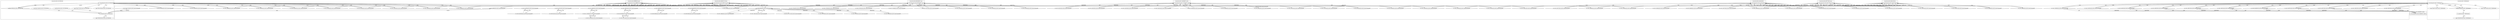 digraph G {
	"1_fwatchdog#ServerID_5fff9df6cf-4xmj9"->"10.1.80.1:53006#ServerID_OuterContainerID"[ label="RESPONSE" ];
	"10.1.80.1:45062#ServerID_OuterContainerID"->"1_fwatchdog#ServerID_6df85d7674-f2xxt"[ label="GET" ];
	"1_fwatchdog#ServerID_5f846fd567-g8dn6"->"10.1.80.1:49876#ServerID_OuterContainerID"[ label="RESPONSE" ];
	"10.1.80.1:53006#ServerID_OuterContainerID"->"1_fwatchdog#ServerID_5fff9df6cf-4xmj9"[ label="GET" ];
	"10.1.80.1:49876#ServerID_OuterContainerID"->"1_fwatchdog#ServerID_5f846fd567-g8dn6"[ label="GET" ];
	"1_fwatchdog#ServerID_6df85d7674-f2xxt"->"10.1.80.1:45062#ServerID_OuterContainerID"[ label="RESPONSE" ];
	"1_fwatchdog#ServerID_5f846fd567-g8dn6"->"10.1.80.1:49878#ServerID_OuterContainerID"[ label="RESPONSE" ];
	"10.1.80.1:53008#ServerID_OuterContainerID"->"1_fwatchdog#ServerID_5fff9df6cf-4xmj9"[ label="GET" ];
	"1_fwatchdog#ServerID_5fff9df6cf-4xmj9"->"10.1.80.1:53008#ServerID_OuterContainerID"[ label="RESPONSE" ];
	"10.1.80.1:49878#ServerID_OuterContainerID"->"1_fwatchdog#ServerID_5f846fd567-g8dn6"[ label="GET" ];
	"10.1.80.1:45064#ServerID_OuterContainerID"->"1_fwatchdog#ServerID_6df85d7674-f2xxt"[ label="GET" ];
	"10.1.80.1:47400#ServerID_OuterContainerID"->"1_fwatchdog#ServerID_8665dd9487-zwjjv"[ label="GET" ];
	"1_fwatchdog#ServerID_6df85d7674-f2xxt"->"10.1.80.1:45064#ServerID_OuterContainerID"[ label="RESPONSE" ];
	"1_fwatchdog#ServerID_8665dd9487-zwjjv"->"10.1.80.1:47400#ServerID_OuterContainerID"[ label="RESPONSE" ];
	"10.1.80.1:47402#ServerID_OuterContainerID"->"1_fwatchdog#ServerID_8665dd9487-zwjjv"[ label="GET" ];
	"1_fwatchdog#ServerID_8665dd9487-zwjjv"->"10.1.80.1:47402#ServerID_OuterContainerID"[ label="RESPONSE" ];
	"10.1.80.1:40126#ServerID_OuterContainerID"->"1_fwatchdog#ServerID_76c96688d7-4wrfp"[ label="GET" ];
	"10.1.80.1:40128#ServerID_OuterContainerID"->"1_fwatchdog#ServerID_76c96688d7-4wrfp"[ label="GET" ];
	"1_fwatchdog#ServerID_76c96688d7-4wrfp"->"10.1.80.1:40128#ServerID_OuterContainerID"[ label="RESPONSE" ];
	"1_fwatchdog#ServerID_76c96688d7-4wrfp"->"10.1.80.1:40126#ServerID_OuterContainerID"[ label="RESPONSE" ];
	"10.1.80.1:40066#ServerID_OuterContainerID"->"1_fwatchdog#ServerID_c8cd456c8f13"[ label="read" ];
	"10.1.80.1:40095#ServerID_OuterContainerID"->"1_fwatchdog#ServerID_68977fd5c9-qtcgc"[ label="GET" ];
	"10.1.80.1:40064#ServerID_OuterContainerID"->"1_fwatchdog#ServerID_c8cd456c8f13"[ label="read" ];
	"10.1.80.1:40094#ServerID_OuterContainerID"->"1_fwatchdog#ServerID_68977fd5c9-qtcgc"[ label="GET" ];
	"1_fwatchdog#ServerID_68977fd5c9-qtcgc"->"10.1.80.1:40095#ServerID_OuterContainerID"[ label="RESPONSE" ];
	"1_fwatchdog#ServerID_68977fd5c9-qtcgc"->"10.1.80.1:40094#ServerID_OuterContainerID"[ label="RESPONSE" ];
	"1_fwatchdog#ServerID_c8cd456c8f13"->"10.1.80.1:40066#ServerID_OuterContainerID"[ label="write" ];
	"10.1.80.1:53041#ServerID_OuterContainerID"->"1_fwatchdog#ServerID_5fff9df6cf-4xmj9"[ label="GET" ];
	"10.1.80.1:53040#ServerID_OuterContainerID"->"1_fwatchdog#ServerID_5fff9df6cf-4xmj9"[ label="GET" ];
	"1_fwatchdog#ServerID_c8cd456c8f13"->"10.1.80.1:40064#ServerID_OuterContainerID"[ label="write" ];
	"1_fwatchdog#ServerID_5fff9df6cf-4xmj9"->"10.1.80.1:53041#ServerID_OuterContainerID"[ label="RESPONSE" ];
	"1_fwatchdog#ServerID_5fff9df6cf-4xmj9"->"10.1.80.1:53040#ServerID_OuterContainerID"[ label="RESPONSE" ];
	"10.1.80.1:49912#ServerID_OuterContainerID"->"1_fwatchdog#ServerID_5f846fd567-g8dn6"[ label="GET" ];
	"10.1.80.1:49910#ServerID_OuterContainerID"->"1_fwatchdog#ServerID_5f846fd567-g8dn6"[ label="GET" ];
	"1_fwatchdog#ServerID_5f846fd567-g8dn6"->"10.1.80.1:49910#ServerID_OuterContainerID"[ label="RESPONSE" ];
	"1_fwatchdog#ServerID_5f846fd567-g8dn6"->"10.1.80.1:49912#ServerID_OuterContainerID"[ label="RESPONSE" ];
	"10.1.80.1:45098#ServerID_OuterContainerID"->"1_fwatchdog#ServerID_6df85d7674-f2xxt"[ label="GET" ];
	"10.1.80.1:53006#ServerID_OuterContainerID"->"1_fwatchdog#ServerID_5bd30c3565a4"[ label="read" ];
	"1_fwatchdog#ServerID_6df85d7674-f2xxt"->"10.1.80.1:45098#ServerID_OuterContainerID"[ label="RESPONSE" ];
	"10.1.80.1:45096#ServerID_OuterContainerID"->"1_fwatchdog#ServerID_6df85d7674-f2xxt"[ label="GET" ];
	"10.1.80.1:53008#ServerID_OuterContainerID"->"1_fwatchdog#ServerID_5bd30c3565a4"[ label="read" ];
	"1_fwatchdog#ServerID_6df85d7674-f2xxt"->"10.1.80.1:45096#ServerID_OuterContainerID"[ label="RESPONSE" ];
	"10.1.80.1:47436#ServerID_OuterContainerID"->"1_fwatchdog#ServerID_8665dd9487-zwjjv"[ label="GET" ];
	"1_fwatchdog#ServerID_5bd30c3565a4"->"10.1.80.1:53006#ServerID_OuterContainerID"[ label="write" ];
	"10.1.80.1:47434#ServerID_OuterContainerID"->"1_fwatchdog#ServerID_8665dd9487-zwjjv"[ label="GET" ];
	"1_fwatchdog#ServerID_8665dd9487-zwjjv"->"10.1.80.1:47436#ServerID_OuterContainerID"[ label="RESPONSE" ];
	"1_fwatchdog#ServerID_8665dd9487-zwjjv"->"10.1.80.1:47434#ServerID_OuterContainerID"[ label="RESPONSE" ];
	"1_fwatchdog#ServerID_5bd30c3565a4"->"10.1.80.1:53008#ServerID_OuterContainerID"[ label="write" ];
	"10.1.80.1:40164#ServerID_OuterContainerID"->"1_fwatchdog#ServerID_76c96688d7-4wrfp"[ label="GET" ];
	"10.1.80.1:40162#ServerID_OuterContainerID"->"1_fwatchdog#ServerID_76c96688d7-4wrfp"[ label="GET" ];
	"1_fwatchdog#ServerID_76c96688d7-4wrfp"->"10.1.80.1:40164#ServerID_OuterContainerID"[ label="RESPONSE" ];
	"1_fwatchdog#ServerID_76c96688d7-4wrfp"->"10.1.80.1:40162#ServerID_OuterContainerID"[ label="RESPONSE" ];
	"10.1.80.93:34440#ServerID_OuterContainerID"->"1_fwatchdog#ServerID_6df85d7674-f2xxt"[ label="POST" ];
	"1_fwatchdog#ServerID_6df85d7674-f2xxt"->"gateway:8080#ServerID_OuterContainerID"[ label="POST" ];
	"1_fwatchdog#ServerID_6df85d7674-f2xxt"->"10.1.80.93:8080#ServerID_OuterContainerID"[ label="POST" ];
	"10.1.80.93:54684#ServerID_OuterContainerID"->"1_fwatchdog#ServerID_5f846fd567-g8dn6"[ label="POST" ];
	"1_fwatchdog#ServerID_5f846fd567-g8dn6"->"10.1.80.93:54684#ServerID_OuterContainerID"[ label="RESPONSE" ];
	"10.1.80.93:8080#ServerID_OuterContainerID"->"1_fwatchdog#ServerID_6df85d7674-f2xxt"[ label="RESPONSE" ];
	"gateway:8080#ServerID_OuterContainerID"->"1_fwatchdog#ServerID_6df85d7674-f2xxt"[ label="RESPONSE" ];
	"1_fwatchdog#ServerID_6df85d7674-f2xxt"->"10.1.80.93:34440#ServerID_OuterContainerID"[ label="RESPONSE" ];
	"10.1.80.1:49876#ServerID_OuterContainerID"->"1_fwatchdog#ServerID_7cf8268e6ab5"[ label="read" ];
	"10.1.80.1:49878#ServerID_OuterContainerID"->"1_fwatchdog#ServerID_7cf8268e6ab5"[ label="read" ];
	"1_fwatchdog#ServerID_68977fd5c9-qtcgc"->"10.1.80.1:40160#ServerID_OuterContainerID"[ label="RESPONSE" ];
	"10.1.80.1:40160#ServerID_OuterContainerID"->"1_fwatchdog#ServerID_68977fd5c9-qtcgc"[ label="GET" ];
	"10.1.80.1:40158#ServerID_OuterContainerID"->"1_fwatchdog#ServerID_68977fd5c9-qtcgc"[ label="GET" ];
	"1_fwatchdog#ServerID_68977fd5c9-qtcgc"->"10.1.80.1:40158#ServerID_OuterContainerID"[ label="RESPONSE" ];
	"1_fwatchdog#ServerID_5fff9df6cf-4xmj9"->"10.1.80.1:53102#ServerID_OuterContainerID"[ label="RESPONSE" ];
	"10.1.80.1:53102#ServerID_OuterContainerID"->"1_fwatchdog#ServerID_5fff9df6cf-4xmj9"[ label="GET" ];
	"10.1.80.1:53103#ServerID_OuterContainerID"->"1_fwatchdog#ServerID_5fff9df6cf-4xmj9"[ label="GET" ];
	"1_fwatchdog#ServerID_5fff9df6cf-4xmj9"->"10.1.80.1:53103#ServerID_OuterContainerID"[ label="RESPONSE" ];
	"10.1.80.1:49973#ServerID_OuterContainerID"->"1_fwatchdog#ServerID_5f846fd567-g8dn6"[ label="GET" ];
	"1_fwatchdog#ServerID_5f846fd567-g8dn6"->"10.1.80.1:49973#ServerID_OuterContainerID"[ label="RESPONSE" ];
	"10.1.80.1:49972#ServerID_OuterContainerID"->"1_fwatchdog#ServerID_5f846fd567-g8dn6"[ label="GET" ];
	"1_fwatchdog#ServerID_5f846fd567-g8dn6"->"10.1.80.1:49972#ServerID_OuterContainerID"[ label="RESPONSE" ];
	"10.1.80.1:45160#ServerID_OuterContainerID"->"1_fwatchdog#ServerID_6df85d7674-f2xxt"[ label="GET" ];
	"1_fwatchdog#ServerID_6df85d7674-f2xxt"->"10.1.80.1:45160#ServerID_OuterContainerID"[ label="RESPONSE" ];
	"1_fwatchdog#ServerID_7cf8268e6ab5"->"10.1.80.1:49876#ServerID_OuterContainerID"[ label="write" ];
	"10.1.80.1:45158#ServerID_OuterContainerID"->"1_fwatchdog#ServerID_6df85d7674-f2xxt"[ label="GET" ];
	"1_fwatchdog#ServerID_6df85d7674-f2xxt"->"10.1.80.1:45158#ServerID_OuterContainerID"[ label="RESPONSE" ];
	"10.1.80.1:47500#ServerID_OuterContainerID"->"1_fwatchdog#ServerID_8665dd9487-zwjjv"[ label="GET" ];
	"10.1.80.1:47498#ServerID_OuterContainerID"->"1_fwatchdog#ServerID_8665dd9487-zwjjv"[ label="GET" ];
	"1_fwatchdog#ServerID_8665dd9487-zwjjv"->"10.1.80.1:47500#ServerID_OuterContainerID"[ label="RESPONSE" ];
	"1_fwatchdog#ServerID_8665dd9487-zwjjv"->"10.1.80.1:47498#ServerID_OuterContainerID"[ label="RESPONSE" ];
	"10.1.80.1:40226#ServerID_OuterContainerID"->"1_fwatchdog#ServerID_76c96688d7-4wrfp"[ label="GET" ];
	"1_fwatchdog#ServerID_76c96688d7-4wrfp"->"10.1.80.1:40226#ServerID_OuterContainerID"[ label="RESPONSE" ];
	"1_fwatchdog#ServerID_76c96688d7-4wrfp"->"10.1.80.1:40224#ServerID_OuterContainerID"[ label="RESPONSE" ];
	"10.1.80.1:40224#ServerID_OuterContainerID"->"1_fwatchdog#ServerID_76c96688d7-4wrfp"[ label="GET" ];
	"10.1.80.1:40192#ServerID_OuterContainerID"->"1_fwatchdog#ServerID_68977fd5c9-qtcgc"[ label="GET" ];
	"1_fwatchdog#ServerID_68977fd5c9-qtcgc"->"10.1.80.1:40192#ServerID_OuterContainerID"[ label="RESPONSE" ];
	"10.1.80.1:40193#ServerID_OuterContainerID"->"1_fwatchdog#ServerID_68977fd5c9-qtcgc"[ label="GET" ];
	"1_fwatchdog#ServerID_68977fd5c9-qtcgc"->"10.1.80.1:40193#ServerID_OuterContainerID"[ label="RESPONSE" ];
	"1_fwatchdog#ServerID_7cf8268e6ab5"->"10.1.80.1:49878#ServerID_OuterContainerID"[ label="write" ];
	"10.1.80.1:53138#ServerID_OuterContainerID"->"1_fwatchdog#ServerID_5fff9df6cf-4xmj9"[ label="GET" ];
	"10.1.80.1:53140#ServerID_OuterContainerID"->"1_fwatchdog#ServerID_5fff9df6cf-4xmj9"[ label="GET" ];
	"1_fwatchdog#ServerID_5fff9df6cf-4xmj9"->"10.1.80.1:53140#ServerID_OuterContainerID"[ label="RESPONSE" ];
	"1_fwatchdog#ServerID_5fff9df6cf-4xmj9"->"10.1.80.1:53138#ServerID_OuterContainerID"[ label="RESPONSE" ];
	"10.1.80.1:50010#ServerID_OuterContainerID"->"1_fwatchdog#ServerID_5f846fd567-g8dn6"[ label="GET" ];
	"1_fwatchdog#ServerID_5f846fd567-g8dn6"->"10.1.80.1:50010#ServerID_OuterContainerID"[ label="RESPONSE" ];
	"10.1.80.1:50008#ServerID_OuterContainerID"->"1_fwatchdog#ServerID_5f846fd567-g8dn6"[ label="GET" ];
	"1_fwatchdog#ServerID_5f846fd567-g8dn6"->"10.1.80.1:50008#ServerID_OuterContainerID"[ label="RESPONSE" ];
	"10.1.80.1:45196#ServerID_OuterContainerID"->"1_fwatchdog#ServerID_6df85d7674-f2xxt"[ label="GET" ];
	"1_fwatchdog#ServerID_6df85d7674-f2xxt"->"10.1.80.1:45196#ServerID_OuterContainerID"[ label="RESPONSE" ];
	"10.1.80.1:45194#ServerID_OuterContainerID"->"1_fwatchdog#ServerID_6df85d7674-f2xxt"[ label="GET" ];
	"1_fwatchdog#ServerID_6df85d7674-f2xxt"->"10.1.80.1:45194#ServerID_OuterContainerID"[ label="RESPONSE" ];
	"10.1.80.1:47537#ServerID_OuterContainerID"->"1_fwatchdog#ServerID_8665dd9487-zwjjv"[ label="GET" ];
	"1_fwatchdog#ServerID_8665dd9487-zwjjv"->"10.1.80.1:47537#ServerID_OuterContainerID"[ label="RESPONSE" ];
	"10.1.80.1:45064#ServerID_OuterContainerID"->"1_fwatchdog#ServerID_2347d2f455dd"[ label="read" ];
	"10.1.80.1:47536#ServerID_OuterContainerID"->"1_fwatchdog#ServerID_8665dd9487-zwjjv"[ label="GET" ];
	"1_fwatchdog#ServerID_8665dd9487-zwjjv"->"10.1.80.1:47536#ServerID_OuterContainerID"[ label="RESPONSE" ];
	"10.1.80.1:40269#ServerID_OuterContainerID"->"1_fwatchdog#ServerID_76c96688d7-4wrfp"[ label="GET" ];
	"10.1.80.1:40268#ServerID_OuterContainerID"->"1_fwatchdog#ServerID_76c96688d7-4wrfp"[ label="GET" ];
	"1_fwatchdog#ServerID_76c96688d7-4wrfp"->"10.1.80.1:40268#ServerID_OuterContainerID"[ label="RESPONSE" ];
	"1_fwatchdog#ServerID_76c96688d7-4wrfp"->"10.1.80.1:40269#ServerID_OuterContainerID"[ label="RESPONSE" ];
	"10.1.80.1:45062#ServerID_OuterContainerID"->"1_fwatchdog#ServerID_2347d2f455dd"[ label="read" ];
	"10.1.80.1:40236#ServerID_OuterContainerID"->"1_fwatchdog#ServerID_68977fd5c9-qtcgc"[ label="GET" ];
	"1_fwatchdog#ServerID_68977fd5c9-qtcgc"->"10.1.80.1:40236#ServerID_OuterContainerID"[ label="RESPONSE" ];
	"1_fwatchdog#ServerID_2347d2f455dd"->"10.1.80.1:45062#ServerID_OuterContainerID"[ label="write" ];
	"10.1.80.1:40237#ServerID_OuterContainerID"->"1_fwatchdog#ServerID_68977fd5c9-qtcgc"[ label="GET" ];
	"1_fwatchdog#ServerID_68977fd5c9-qtcgc"->"10.1.80.1:40237#ServerID_OuterContainerID"[ label="RESPONSE" ];
	"10.1.80.1:53183#ServerID_OuterContainerID"->"1_fwatchdog#ServerID_5fff9df6cf-4xmj9"[ label="GET" ];
	"10.1.80.1:53182#ServerID_OuterContainerID"->"1_fwatchdog#ServerID_5fff9df6cf-4xmj9"[ label="GET" ];
	"1_fwatchdog#ServerID_5fff9df6cf-4xmj9"->"10.1.80.1:53182#ServerID_OuterContainerID"[ label="RESPONSE" ];
	"10.1.80.1:50053#ServerID_OuterContainerID"->"1_fwatchdog#ServerID_5f846fd567-g8dn6"[ label="GET" ];
	"1_fwatchdog#ServerID_5fff9df6cf-4xmj9"->"10.1.80.1:53183#ServerID_OuterContainerID"[ label="RESPONSE" ];
	"1_fwatchdog#ServerID_2347d2f455dd"->"10.1.80.1:45064#ServerID_OuterContainerID"[ label="write" ];
	"10.1.80.1:40094#ServerID_OuterContainerID"->"1_fwatchdog#ServerID_c8cd456c8f13"[ label="read" ];
	"10.1.80.1:53040#ServerID_OuterContainerID"->"1_fwatchdog#ServerID_5bd30c3565a4"[ label="read" ];
	"10.1.80.1:40095#ServerID_OuterContainerID"->"1_fwatchdog#ServerID_c8cd456c8f13"[ label="read" ];
	"1_fwatchdog#ServerID_c8cd456c8f13"->"10.1.80.1:40095#ServerID_OuterContainerID"[ label="write" ];
	"1_fwatchdog#ServerID_c8cd456c8f13"->"10.1.80.1:40094#ServerID_OuterContainerID"[ label="write" ];
	"10.1.80.1:53041#ServerID_OuterContainerID"->"1_fwatchdog#ServerID_5bd30c3565a4"[ label="read" ];
	"1_fwatchdog#ServerID_5bd30c3565a4"->"10.1.80.1:53041#ServerID_OuterContainerID"[ label="write" ];
	"1_fwatchdog#ServerID_5bd30c3565a4"->"10.1.80.1:53040#ServerID_OuterContainerID"[ label="write" ];
	"10.1.80.1:49910#ServerID_OuterContainerID"->"1_fwatchdog#ServerID_7cf8268e6ab5"[ label="read" ];
	"10.1.80.1:49912#ServerID_OuterContainerID"->"1_fwatchdog#ServerID_7cf8268e6ab5"[ label="read" ];
	"1_fwatchdog#ServerID_7cf8268e6ab5"->"10.1.80.1:49910#ServerID_OuterContainerID"[ label="write" ];
	"1_fwatchdog#ServerID_7cf8268e6ab5"->"10.1.80.1:49912#ServerID_OuterContainerID"[ label="write" ];
	"10.1.80.1:45098#ServerID_OuterContainerID"->"1_fwatchdog#ServerID_2347d2f455dd"[ label="read" ];
	"1_fwatchdog#ServerID_2347d2f455dd"->"10.1.80.1:45098#ServerID_OuterContainerID"[ label="write" ];
	"10.1.80.1:45096#ServerID_OuterContainerID"->"1_fwatchdog#ServerID_2347d2f455dd"[ label="read" ];
	"1_fwatchdog#ServerID_2347d2f455dd"->"10.1.80.1:45096#ServerID_OuterContainerID"[ label="write" ];
	"10.1.80.93:34440#ServerID_OuterContainerID"->"1_fwatchdog#ServerID_2347d2f455dd"[ label="read" ];
	"1_fwatchdog#ServerID_2347d2f455dd"->"pipe:[7844706]#ServerID_2347d2f455dd"[ label="write" ];
	"1_fwatchdog#ServerID_2347d2f455dd"->"localhost:3000#ServerID_2347d2f455dd"[ label="connect" ];
	"localhost:3000#ServerID_2347d2f455dd"->"1_fwatchdog#ServerID_2347d2f455dd"[ label="read" ];
	"1_fwatchdog#ServerID_2347d2f455dd"->"localhost:3000#ServerID_2347d2f455dd"[ label="write" ];
	"localhost:3000#ServerID_2347d2f455dd"->"13_node#ServerID_2347d2f455dd"[ label="read" ];
	"13_node#ServerID_2347d2f455dd"->"pipe:[7845926]#ServerID_2347d2f455dd"[ label="write" ];
	"/etc/hosts#ServerID_2347d2f455dd"->"13_node#ServerID_2347d2f455dd"[ label="read" ];
	"/etc/resolv.conf#ServerID_2347d2f455dd"->"13_node#ServerID_2347d2f455dd"[ label="read" ];
	"13_node#ServerID_2347d2f455dd"->"10.152.183.10:53#ServerID_OuterContainerID"[ label="sendto" ];
	"10.152.183.10:53#ServerID_OuterContainerID"->"13_node#ServerID_2347d2f455dd"[ label="recvfrom" ];
	"1_fwatchdog#ServerID_7cf8268e6ab5"->"pipe:[7845975]#ServerID_7cf8268e6ab5"[ label="write" ];
	"10.1.80.93:54684#ServerID_OuterContainerID"->"1_fwatchdog#ServerID_7cf8268e6ab5"[ label="read" ];
	"1_fwatchdog#ServerID_7cf8268e6ab5"->"localhost:3000#ServerID_7cf8268e6ab5"[ label="write" ];
	"13_node#ServerID_2347d2f455dd"->"gateway:8080#ServerID_OuterContainerID"[ label="connect" ];
	"localhost:3000#ServerID_7cf8268e6ab5"->"13_node#ServerID_7cf8268e6ab5"[ label="read" ];
	"localhost:3000#ServerID_7cf8268e6ab5"->"1_fwatchdog#ServerID_7cf8268e6ab5"[ label="read" ];
	"1_fwatchdog#ServerID_7cf8268e6ab5"->"localhost:3000#ServerID_7cf8268e6ab5"[ label="connect" ];
	"13_node#ServerID_7cf8268e6ab5"->"pipe:[7845600]#ServerID_7cf8268e6ab5"[ label="write" ];
	"1_fwatchdog#ServerID_7cf8268e6ab5"->"pipe:[7845976]#ServerID_7cf8268e6ab5"[ label="write" ];
	"1_fwatchdog#ServerID_7cf8268e6ab5"->"10.1.80.93:54684#ServerID_OuterContainerID"[ label="write" ];
	"gateway:8080#ServerID_OuterContainerID"->"13_node#ServerID_2347d2f455dd"[ label="read" ];
	"1_fwatchdog#ServerID_2347d2f455dd"->"pipe:[7844707]#ServerID_2347d2f455dd"[ label="write" ];
	"1_fwatchdog#ServerID_2347d2f455dd"->"10.1.80.93:34440#ServerID_OuterContainerID"[ label="write" ];
	"1_fwatchdog#ServerID_c8cd456c8f13"->"10.1.80.1:40160#ServerID_OuterContainerID"[ label="write" ];
	"10.1.80.1:40160#ServerID_OuterContainerID"->"1_fwatchdog#ServerID_c8cd456c8f13"[ label="read" ];
	"10.1.80.1:40158#ServerID_OuterContainerID"->"1_fwatchdog#ServerID_c8cd456c8f13"[ label="read" ];
	"1_fwatchdog#ServerID_c8cd456c8f13"->"10.1.80.1:40158#ServerID_OuterContainerID"[ label="write" ];
	"10.1.80.1:53102#ServerID_OuterContainerID"->"1_fwatchdog#ServerID_5bd30c3565a4"[ label="read" ];
	"1_fwatchdog#ServerID_5bd30c3565a4"->"10.1.80.1:53102#ServerID_OuterContainerID"[ label="write" ];
	"10.1.80.1:53103#ServerID_OuterContainerID"->"1_fwatchdog#ServerID_5bd30c3565a4"[ label="read" ];
	"10.1.80.1:49972#ServerID_OuterContainerID"->"1_fwatchdog#ServerID_7cf8268e6ab5"[ label="read" ];
	"10.1.80.1:49973#ServerID_OuterContainerID"->"1_fwatchdog#ServerID_7cf8268e6ab5"[ label="read" ];
	"1_fwatchdog#ServerID_5bd30c3565a4"->"10.1.80.1:53103#ServerID_OuterContainerID"[ label="write" ];
	"1_fwatchdog#ServerID_7cf8268e6ab5"->"10.1.80.1:49973#ServerID_OuterContainerID"[ label="write" ];
	"1_fwatchdog#ServerID_7cf8268e6ab5"->"10.1.80.1:49972#ServerID_OuterContainerID"[ label="write" ];
	"10.1.80.1:45158#ServerID_OuterContainerID"->"1_fwatchdog#ServerID_2347d2f455dd"[ label="read" ];
	"10.1.80.1:45160#ServerID_OuterContainerID"->"1_fwatchdog#ServerID_2347d2f455dd"[ label="read" ];
	"1_fwatchdog#ServerID_2347d2f455dd"->"10.1.80.1:45160#ServerID_OuterContainerID"[ label="write" ];
	"1_fwatchdog#ServerID_2347d2f455dd"->"10.1.80.1:45158#ServerID_OuterContainerID"[ label="write" ];
	"10.1.80.1:40192#ServerID_OuterContainerID"->"1_fwatchdog#ServerID_c8cd456c8f13"[ label="read" ];
	"1_fwatchdog#ServerID_c8cd456c8f13"->"10.1.80.1:40192#ServerID_OuterContainerID"[ label="write" ];
	"10.1.80.1:40193#ServerID_OuterContainerID"->"1_fwatchdog#ServerID_c8cd456c8f13"[ label="read" ];
	"1_fwatchdog#ServerID_c8cd456c8f13"->"10.1.80.1:40193#ServerID_OuterContainerID"[ label="write" ];
	"10.1.80.1:53140#ServerID_OuterContainerID"->"1_fwatchdog#ServerID_5bd30c3565a4"[ label="read" ];
	"10.1.80.1:53138#ServerID_OuterContainerID"->"1_fwatchdog#ServerID_5bd30c3565a4"[ label="read" ];
	"1_fwatchdog#ServerID_5bd30c3565a4"->"10.1.80.1:53140#ServerID_OuterContainerID"[ label="write" ];
	"1_fwatchdog#ServerID_5bd30c3565a4"->"10.1.80.1:53138#ServerID_OuterContainerID"[ label="write" ];
	"10.1.80.1:50008#ServerID_OuterContainerID"->"1_fwatchdog#ServerID_7cf8268e6ab5"[ label="read" ];
	"10.1.80.1:50010#ServerID_OuterContainerID"->"1_fwatchdog#ServerID_7cf8268e6ab5"[ label="read" ];
	"1_fwatchdog#ServerID_7cf8268e6ab5"->"10.1.80.1:50010#ServerID_OuterContainerID"[ label="write" ];
	"1_fwatchdog#ServerID_7cf8268e6ab5"->"10.1.80.1:50008#ServerID_OuterContainerID"[ label="write" ];
	"10.1.80.1:45196#ServerID_OuterContainerID"->"1_fwatchdog#ServerID_2347d2f455dd"[ label="read" ];
	"1_fwatchdog#ServerID_c8cd456c8f13"->"10.1.80.1:40236#ServerID_OuterContainerID"[ label="write" ];
	"1_fwatchdog#ServerID_2347d2f455dd"->"10.1.80.1:45196#ServerID_OuterContainerID"[ label="write" ];
	"10.1.80.1:45194#ServerID_OuterContainerID"->"1_fwatchdog#ServerID_2347d2f455dd"[ label="read" ];
	"1_fwatchdog#ServerID_2347d2f455dd"->"10.1.80.1:45194#ServerID_OuterContainerID"[ label="write" ];
	"10.1.80.1:40237#ServerID_OuterContainerID"->"1_fwatchdog#ServerID_c8cd456c8f13"[ label="read" ];
	"10.1.80.1:40236#ServerID_OuterContainerID"->"1_fwatchdog#ServerID_c8cd456c8f13"[ label="read" ];
	"1_fwatchdog#ServerID_c8cd456c8f13"->"10.1.80.1:40237#ServerID_OuterContainerID"[ label="write" ];
	"10.1.80.1:53182#ServerID_OuterContainerID"->"1_fwatchdog#ServerID_5bd30c3565a4"[ label="read" ];
	"1_fwatchdog#ServerID_5bd30c3565a4"->"10.1.80.1:53182#ServerID_OuterContainerID"[ label="write" ];
	"10.1.80.1:53183#ServerID_OuterContainerID"->"1_fwatchdog#ServerID_5bd30c3565a4"[ label="read" ];
	"1_fwatchdog#ServerID_5bd30c3565a4"->"10.1.80.1:53183#ServerID_OuterContainerID"[ label="write" ];
	"10.1.80.1:50053#ServerID_OuterContainerID"->"1_fwatchdog#ServerID_7cf8268e6ab5"[ label="read" ];
	"10.1.80.1:50052#ServerID_OuterContainerID"->"1_fwatchdog#ServerID_7cf8268e6ab5"[ label="read" ];
	"1_fwatchdog#ServerID_7cf8268e6ab5"->"10.1.80.1:50053#ServerID_OuterContainerID"[ label="write" ];
	"1_fwatchdog#ServerID_7cf8268e6ab5"->"10.1.80.1:50052#ServerID_OuterContainerID"[ label="write" ];
	"10.1.80.1:45240#ServerID_OuterContainerID"->"1_fwatchdog#ServerID_2347d2f455dd"[ label="read" ];
	"10.1.80.1:45238#ServerID_OuterContainerID"->"1_fwatchdog#ServerID_2347d2f455dd"[ label="read" ];
	"1_fwatchdog#ServerID_2347d2f455dd"->"10.1.80.1:45240#ServerID_OuterContainerID"[ label="write" ];
	"1_fwatchdog#ServerID_2347d2f455dd"->"10.1.80.1:45238#ServerID_OuterContainerID"[ label="write" ];
	"10.1.80.1:40270#ServerID_OuterContainerID"->"1_fwatchdog#ServerID_c8cd456c8f13"[ label="read" ];
	"10.1.80.1:40272#ServerID_OuterContainerID"->"1_fwatchdog#ServerID_c8cd456c8f13"[ label="read" ];
	"1_fwatchdog#ServerID_c8cd456c8f13"->"10.1.80.1:40272#ServerID_OuterContainerID"[ label="write" ];
	"1_fwatchdog#ServerID_c8cd456c8f13"->"10.1.80.1:40270#ServerID_OuterContainerID"[ label="write" ];
	"10.1.80.1:36524#ServerID_OuterContainerID"->"10.1.80.93:8080#ServerID_OuterContainerID"[ label="GET" ];
	"10.1.80.93:8080#ServerID_OuterContainerID"->"10.1.80.1:36524#ServerID_OuterContainerID"[ label="RESPONSE" ];
	"10.1.80.109:56936#ServerID_OuterContainerID"->"10.1.80.93:8082#ServerID_OuterContainerID"[ label="GET" ];
	"10.1.80.93:8082#ServerID_OuterContainerID"->"10.1.80.109:56936#ServerID_OuterContainerID"[ label="RESPONSE" ];
	"10.1.80.1:60238#ServerID_OuterContainerID"->"10.1.80.92:8080#ServerID_OuterContainerID"[ label="GET" ];
	"10.1.80.92:8080#ServerID_OuterContainerID"->"10.1.80.1:60238#ServerID_OuterContainerID"[ label="RESPONSE" ];
	"10.1.80.1:36799#ServerID_OuterContainerID"->"10.1.80.93:8080#ServerID_OuterContainerID"[ label="POST" ];
	"10.1.80.93:8080#ServerID_OuterContainerID"->"10.1.80.1:36799#ServerID_OuterContainerID"[ label="RESPONSE" ];
	"10.1.80.93:8080#ServerID_OuterContainerID"->"10.0.88.125:31112#ServerID_OuterContainerID"[ label="RESPONSE" ];
	"10.1.80.1:5350#ServerID_OuterContainerID"->"10.1.80.93:8080#ServerID_OuterContainerID"[ label="POST" ];
	"10.1.80.93:8080#ServerID_OuterContainerID"->"10.1.80.1:5350#ServerID_OuterContainerID"[ label="RESPONSE" ];
	"10.1.80.1:36594#ServerID_OuterContainerID"->"10.1.80.93:8080#ServerID_OuterContainerID"[ label="GET" ];
	"10.1.80.93:8080#ServerID_OuterContainerID"->"10.1.80.1:36594#ServerID_OuterContainerID"[ label="RESPONSE" ];
	"10.1.80.1:39744#ServerID_OuterContainerID"->"10.1.80.109:9090#ServerID_OuterContainerID"[ label="GET" ];
	"10.1.80.109:9090#ServerID_OuterContainerID"->"10.1.80.1:39744#ServerID_OuterContainerID"[ label="RESPONSE" ];
	"10.1.80.1:39754#ServerID_OuterContainerID"->"10.1.80.109:9090#ServerID_OuterContainerID"[ label="GET" ];
	"10.1.80.109:9090#ServerID_OuterContainerID"->"10.1.80.1:39754#ServerID_OuterContainerID"[ label="RESPONSE" ];
	"10.1.80.1:39246#ServerID_OuterContainerID"->"10.1.80.111:9093#ServerID_OuterContainerID"[ label="GET" ];
	"10.1.80.111:9093#ServerID_OuterContainerID"->"10.1.80.1:39246#ServerID_OuterContainerID"[ label="RESPONSE" ];
	"10.1.80.1:36646#ServerID_OuterContainerID"->"10.1.80.93:8080#ServerID_OuterContainerID"[ label="GET" ];
	"10.1.80.93:8080#ServerID_OuterContainerID"->"10.1.80.1:36646#ServerID_OuterContainerID"[ label="RESPONSE" ];
	"10.1.80.1:39266#ServerID_OuterContainerID"->"10.1.80.111:9093#ServerID_OuterContainerID"[ label="GET" ];
	"10.1.80.111:9093#ServerID_OuterContainerID"->"10.1.80.1:39266#ServerID_OuterContainerID"[ label="RESPONSE" ];
	"10.1.80.1:47522#ServerID_OuterContainerID"->"10.1.80.92:8181#ServerID_OuterContainerID"[ label="GET" ];
	"10.1.80.92:8181#ServerID_OuterContainerID"->"10.1.80.1:47522#ServerID_OuterContainerID"[ label="RESPONSE" ];
	"10.1.80.1:47066#ServerID_OuterContainerID"->"10.1.80.104:8000#ServerID_OuterContainerID"[ label="GET" ];
	"10.1.80.104:8000#ServerID_OuterContainerID"->"10.1.80.1:47066#ServerID_OuterContainerID"[ label="RESPONSE" ];
	subgraph "clusterServerID_2347d2f455dd" {
	label="clusterServerID_2347d2f455dd";
	"/etc/hosts#ServerID_2347d2f455dd" [ shape=ellipse ];
	"/etc/resolv.conf#ServerID_2347d2f455dd" [ shape=ellipse ];
	"13_node#ServerID_2347d2f455dd" [ shape=box ];
	"1_fwatchdog#ServerID_2347d2f455dd" [ shape=box ];
	"localhost:3000#ServerID_2347d2f455dd" [ shape=diamond ];
	"pipe:[7844706]#ServerID_2347d2f455dd" [ shape=ellipse ];
	"pipe:[7844707]#ServerID_2347d2f455dd" [ shape=ellipse ];
	"pipe:[7845926]#ServerID_2347d2f455dd" [ shape=ellipse ];

}
;
	subgraph "clusterServerID_5bd30c3565a4" {
	label="clusterServerID_5bd30c3565a4";
	"1_fwatchdog#ServerID_5bd30c3565a4" [ shape=box ];

}
;
	subgraph "clusterServerID_5f846fd567-g8dn6" {
	label="clusterServerID_5f846fd567-g8dn6";
	"1_fwatchdog#ServerID_5f846fd567-g8dn6" [ shape=box ];

}
;
	subgraph "clusterServerID_5fff9df6cf-4xmj9" {
	label="clusterServerID_5fff9df6cf-4xmj9";
	"1_fwatchdog#ServerID_5fff9df6cf-4xmj9" [ shape=box ];

}
;
	subgraph "clusterServerID_68977fd5c9-qtcgc" {
	label="clusterServerID_68977fd5c9-qtcgc";
	"1_fwatchdog#ServerID_68977fd5c9-qtcgc" [ shape=box ];

}
;
	subgraph "clusterServerID_6df85d7674-f2xxt" {
	label="clusterServerID_6df85d7674-f2xxt";
	"1_fwatchdog#ServerID_6df85d7674-f2xxt" [ shape=box ];

}
;
	subgraph "clusterServerID_76c96688d7-4wrfp" {
	label="clusterServerID_76c96688d7-4wrfp";
	"1_fwatchdog#ServerID_76c96688d7-4wrfp" [ shape=box ];

}
;
	subgraph "clusterServerID_7cf8268e6ab5" {
	label="clusterServerID_7cf8268e6ab5";
	"13_node#ServerID_7cf8268e6ab5" [ shape=box ];
	"1_fwatchdog#ServerID_7cf8268e6ab5" [ shape=box ];
	"localhost:3000#ServerID_7cf8268e6ab5" [ shape=diamond ];
	"pipe:[7845600]#ServerID_7cf8268e6ab5" [ shape=ellipse ];
	"pipe:[7845975]#ServerID_7cf8268e6ab5" [ shape=ellipse ];
	"pipe:[7845976]#ServerID_7cf8268e6ab5" [ shape=ellipse ];

}
;
	subgraph "clusterServerID_8665dd9487-zwjjv" {
	label="clusterServerID_8665dd9487-zwjjv";
	"1_fwatchdog#ServerID_8665dd9487-zwjjv" [ shape=box ];

}
;
	subgraph "clusterServerID_OuterContainerID" {
	label="clusterServerID_OuterContainerID";
	"10.0.88.125:31112#ServerID_OuterContainerID" [ shape=diamond ];
	"10.1.80.104:8000#ServerID_OuterContainerID" [ shape=diamond ];
	"10.1.80.109:56936#ServerID_OuterContainerID" [ shape=diamond ];
	"10.1.80.109:9090#ServerID_OuterContainerID" [ shape=diamond ];
	"10.1.80.111:9093#ServerID_OuterContainerID" [ shape=diamond ];
	"10.1.80.1:36524#ServerID_OuterContainerID" [ shape=diamond ];
	"10.1.80.1:36594#ServerID_OuterContainerID" [ shape=diamond ];
	"10.1.80.1:36646#ServerID_OuterContainerID" [ shape=diamond ];
	"10.1.80.1:36799#ServerID_OuterContainerID" [ shape=diamond ];
	"10.1.80.1:39246#ServerID_OuterContainerID" [ shape=diamond ];
	"10.1.80.1:39266#ServerID_OuterContainerID" [ shape=diamond ];
	"10.1.80.1:39744#ServerID_OuterContainerID" [ shape=diamond ];
	"10.1.80.1:39754#ServerID_OuterContainerID" [ shape=diamond ];
	"10.1.80.1:40064#ServerID_OuterContainerID" [ shape=diamond ];
	"10.1.80.1:40066#ServerID_OuterContainerID" [ shape=diamond ];
	"10.1.80.1:40094#ServerID_OuterContainerID" [ shape=diamond ];
	"10.1.80.1:40095#ServerID_OuterContainerID" [ shape=diamond ];
	"10.1.80.1:40126#ServerID_OuterContainerID" [ shape=diamond ];
	"10.1.80.1:40128#ServerID_OuterContainerID" [ shape=diamond ];
	"10.1.80.1:40158#ServerID_OuterContainerID" [ shape=diamond ];
	"10.1.80.1:40160#ServerID_OuterContainerID" [ shape=diamond ];
	"10.1.80.1:40162#ServerID_OuterContainerID" [ shape=diamond ];
	"10.1.80.1:40164#ServerID_OuterContainerID" [ shape=diamond ];
	"10.1.80.1:40192#ServerID_OuterContainerID" [ shape=diamond ];
	"10.1.80.1:40193#ServerID_OuterContainerID" [ shape=diamond ];
	"10.1.80.1:40224#ServerID_OuterContainerID" [ shape=diamond ];
	"10.1.80.1:40226#ServerID_OuterContainerID" [ shape=diamond ];
	"10.1.80.1:40236#ServerID_OuterContainerID" [ shape=diamond ];
	"10.1.80.1:40237#ServerID_OuterContainerID" [ shape=diamond ];
	"10.1.80.1:40268#ServerID_OuterContainerID" [ shape=diamond ];
	"10.1.80.1:40269#ServerID_OuterContainerID" [ shape=diamond ];
	"10.1.80.1:40270#ServerID_OuterContainerID" [ shape=diamond ];
	"10.1.80.1:40272#ServerID_OuterContainerID" [ shape=diamond ];
	"10.1.80.1:45062#ServerID_OuterContainerID" [ shape=diamond ];
	"10.1.80.1:45064#ServerID_OuterContainerID" [ shape=diamond ];
	"10.1.80.1:45096#ServerID_OuterContainerID" [ shape=diamond ];
	"10.1.80.1:45098#ServerID_OuterContainerID" [ shape=diamond ];
	"10.1.80.1:45158#ServerID_OuterContainerID" [ shape=diamond ];
	"10.1.80.1:45160#ServerID_OuterContainerID" [ shape=diamond ];
	"10.1.80.1:45194#ServerID_OuterContainerID" [ shape=diamond ];
	"10.1.80.1:45196#ServerID_OuterContainerID" [ shape=diamond ];
	"10.1.80.1:45238#ServerID_OuterContainerID" [ shape=diamond ];
	"10.1.80.1:45240#ServerID_OuterContainerID" [ shape=diamond ];
	"10.1.80.1:47066#ServerID_OuterContainerID" [ shape=diamond ];
	"10.1.80.1:47400#ServerID_OuterContainerID" [ shape=diamond ];
	"10.1.80.1:47402#ServerID_OuterContainerID" [ shape=diamond ];
	"10.1.80.1:47434#ServerID_OuterContainerID" [ shape=diamond ];
	"10.1.80.1:47436#ServerID_OuterContainerID" [ shape=diamond ];
	"10.1.80.1:47498#ServerID_OuterContainerID" [ shape=diamond ];
	"10.1.80.1:47500#ServerID_OuterContainerID" [ shape=diamond ];
	"10.1.80.1:47522#ServerID_OuterContainerID" [ shape=diamond ];
	"10.1.80.1:47536#ServerID_OuterContainerID" [ shape=diamond ];
	"10.1.80.1:47537#ServerID_OuterContainerID" [ shape=diamond ];
	"10.1.80.1:49876#ServerID_OuterContainerID" [ shape=diamond ];
	"10.1.80.1:49878#ServerID_OuterContainerID" [ shape=diamond ];
	"10.1.80.1:49910#ServerID_OuterContainerID" [ shape=diamond ];
	"10.1.80.1:49912#ServerID_OuterContainerID" [ shape=diamond ];
	"10.1.80.1:49972#ServerID_OuterContainerID" [ shape=diamond ];
	"10.1.80.1:49973#ServerID_OuterContainerID" [ shape=diamond ];
	"10.1.80.1:50008#ServerID_OuterContainerID" [ shape=diamond ];
	"10.1.80.1:50010#ServerID_OuterContainerID" [ shape=diamond ];
	"10.1.80.1:50052#ServerID_OuterContainerID" [ shape=diamond ];
	"10.1.80.1:50053#ServerID_OuterContainerID" [ shape=diamond ];
	"10.1.80.1:53006#ServerID_OuterContainerID" [ shape=diamond ];
	"10.1.80.1:53008#ServerID_OuterContainerID" [ shape=diamond ];
	"10.1.80.1:53040#ServerID_OuterContainerID" [ shape=diamond ];
	"10.1.80.1:53041#ServerID_OuterContainerID" [ shape=diamond ];
	"10.1.80.1:53102#ServerID_OuterContainerID" [ shape=diamond ];
	"10.1.80.1:53103#ServerID_OuterContainerID" [ shape=diamond ];
	"10.1.80.1:53138#ServerID_OuterContainerID" [ shape=diamond ];
	"10.1.80.1:53140#ServerID_OuterContainerID" [ shape=diamond ];
	"10.1.80.1:53182#ServerID_OuterContainerID" [ shape=diamond ];
	"10.1.80.1:53183#ServerID_OuterContainerID" [ shape=diamond ];
	"10.1.80.1:5350#ServerID_OuterContainerID" [ shape=diamond ];
	"10.1.80.1:60238#ServerID_OuterContainerID" [ shape=diamond ];
	"10.1.80.92:8080#ServerID_OuterContainerID" [ shape=diamond ];
	"10.1.80.92:8181#ServerID_OuterContainerID" [ shape=diamond ];
	"10.1.80.93:34440#ServerID_OuterContainerID" [ shape=diamond ];
	"10.1.80.93:54684#ServerID_OuterContainerID" [ shape=diamond ];
	"10.1.80.93:8080#ServerID_OuterContainerID" [ shape=diamond ];
	"10.1.80.93:8082#ServerID_OuterContainerID" [ shape=diamond ];
	"10.152.183.10:53#ServerID_OuterContainerID" [ shape=diamond ];
	"gateway:8080#ServerID_OuterContainerID" [ shape=diamond ];

}
;
	subgraph "clusterServerID_c8cd456c8f13" {
	label="clusterServerID_c8cd456c8f13";
	"1_fwatchdog#ServerID_c8cd456c8f13" [ shape=box ];

}
;

}
